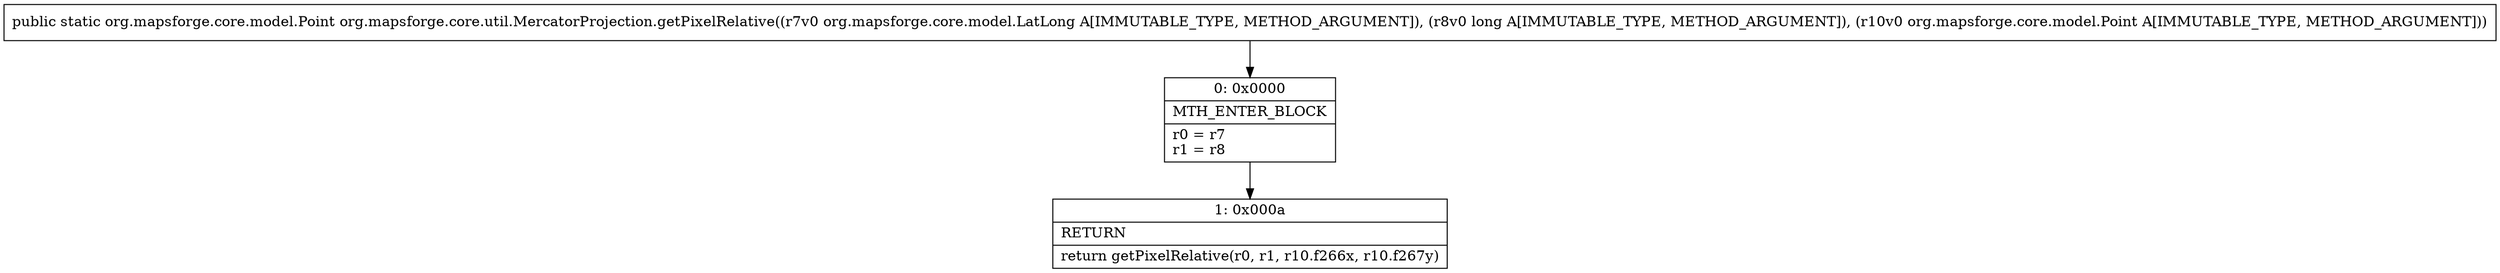 digraph "CFG fororg.mapsforge.core.util.MercatorProjection.getPixelRelative(Lorg\/mapsforge\/core\/model\/LatLong;JLorg\/mapsforge\/core\/model\/Point;)Lorg\/mapsforge\/core\/model\/Point;" {
Node_0 [shape=record,label="{0\:\ 0x0000|MTH_ENTER_BLOCK\l|r0 = r7\lr1 = r8\l}"];
Node_1 [shape=record,label="{1\:\ 0x000a|RETURN\l|return getPixelRelative(r0, r1, r10.f266x, r10.f267y)\l}"];
MethodNode[shape=record,label="{public static org.mapsforge.core.model.Point org.mapsforge.core.util.MercatorProjection.getPixelRelative((r7v0 org.mapsforge.core.model.LatLong A[IMMUTABLE_TYPE, METHOD_ARGUMENT]), (r8v0 long A[IMMUTABLE_TYPE, METHOD_ARGUMENT]), (r10v0 org.mapsforge.core.model.Point A[IMMUTABLE_TYPE, METHOD_ARGUMENT])) }"];
MethodNode -> Node_0;
Node_0 -> Node_1;
}

